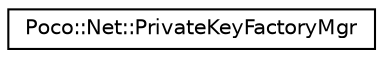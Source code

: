 digraph "Graphical Class Hierarchy"
{
 // LATEX_PDF_SIZE
  edge [fontname="Helvetica",fontsize="10",labelfontname="Helvetica",labelfontsize="10"];
  node [fontname="Helvetica",fontsize="10",shape=record];
  rankdir="LR";
  Node0 [label="Poco::Net::PrivateKeyFactoryMgr",height=0.2,width=0.4,color="black", fillcolor="white", style="filled",URL="$classPoco_1_1Net_1_1PrivateKeyFactoryMgr.html",tooltip="A PrivateKeyFactoryMgr manages all existing PrivateKeyFactories."];
}
